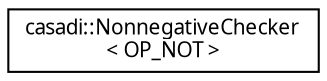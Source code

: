digraph "Graphical Class Hierarchy"
{
  edge [fontname="FreeSans.ttf",fontsize="10",labelfontname="FreeSans.ttf",labelfontsize="10"];
  node [fontname="FreeSans.ttf",fontsize="10",shape=record];
  rankdir="LR";
  Node1 [label="casadi::NonnegativeChecker\l\< OP_NOT \>",height=0.2,width=0.4,color="black", fillcolor="white", style="filled",URL="$df/d20/structcasadi_1_1NonnegativeChecker_3_01OP__NOT_01_4.html"];
}
